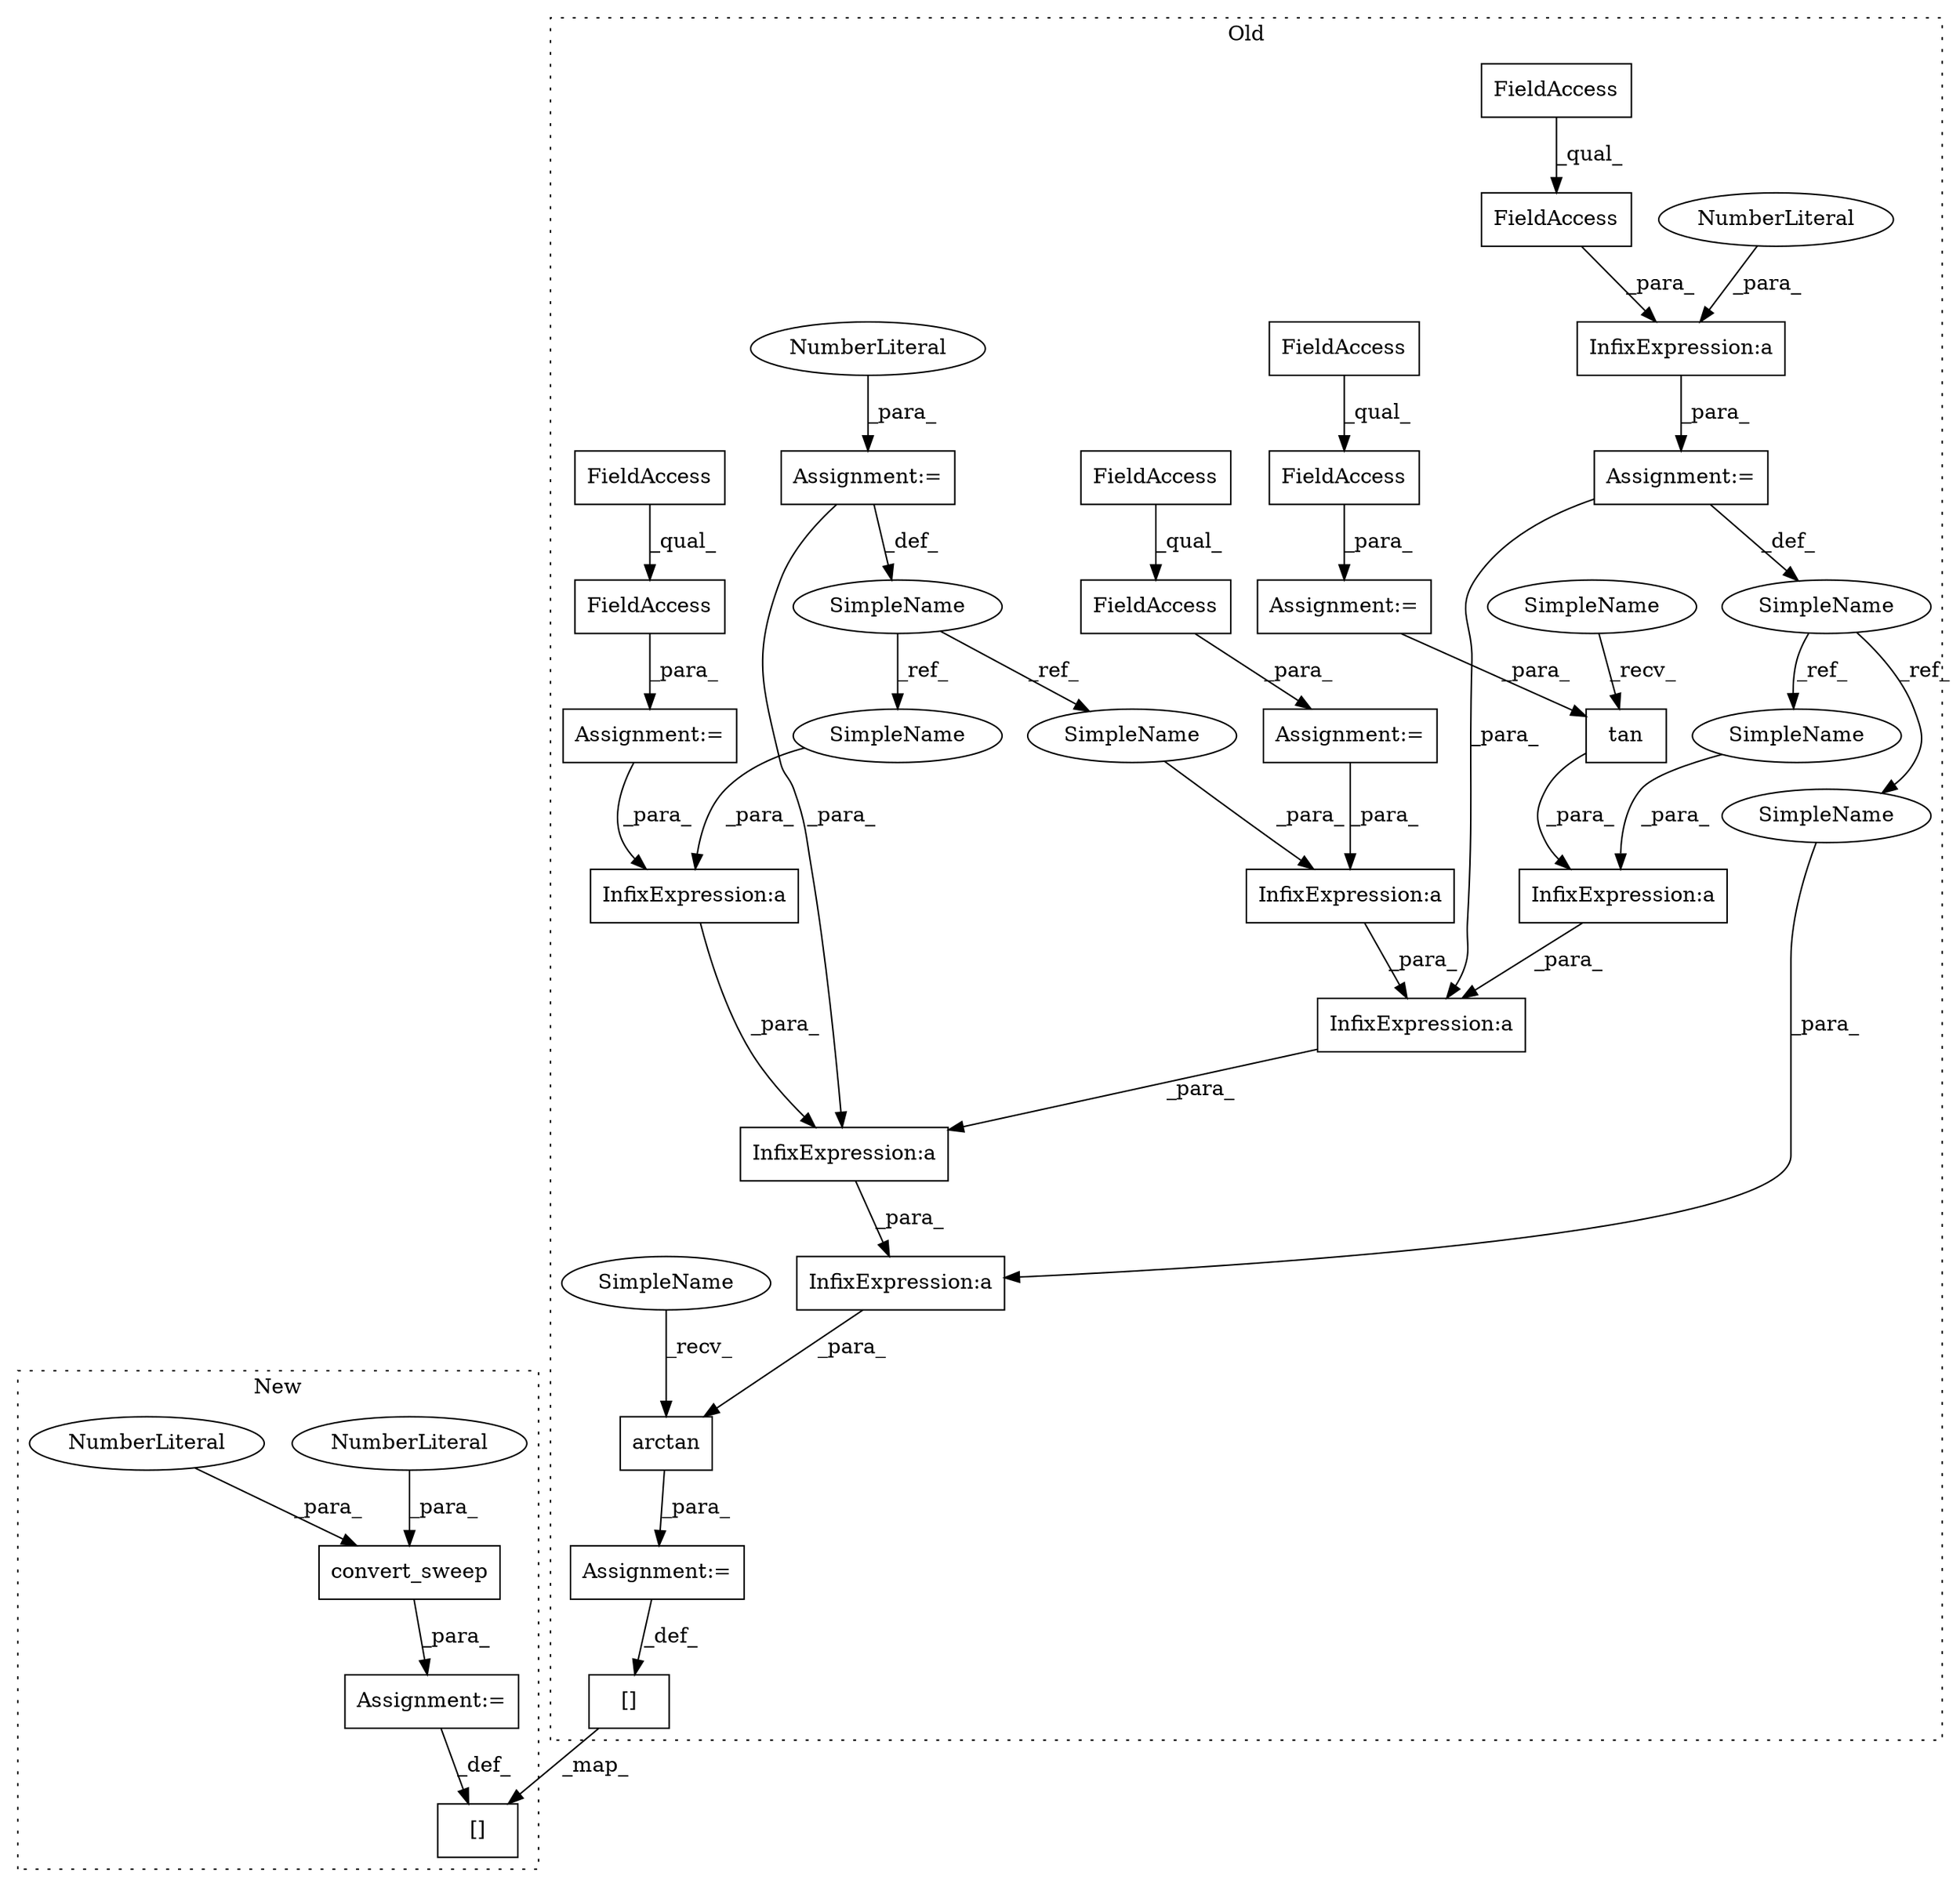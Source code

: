 digraph G {
subgraph cluster0 {
2 [label="tan" a="32" s="1219,1231" l="4,1" shape="box"];
4 [label="[]" a="2" s="1667,1691" l="11,1" shape="box"];
5 [label="InfixExpression:a" a="27" s="1232" l="3" shape="box"];
6 [label="InfixExpression:a" a="27" s="1245" l="3" shape="box"];
7 [label="InfixExpression:a" a="27" s="1202" l="3" shape="box"];
8 [label="InfixExpression:a" a="27" s="1251" l="3" shape="box"];
9 [label="InfixExpression:a" a="27" s="1208" l="3" shape="box"];
10 [label="InfixExpression:a" a="27" s="1259" l="3" shape="box"];
11 [label="InfixExpression:a" a="27" s="1142" l="3" shape="box"];
13 [label="NumberLiteral" a="34" s="1145" l="1" shape="ellipse"];
15 [label="arctan" a="32" s="1191,1271" l="7,1" shape="box"];
16 [label="FieldAccess" a="22" s="1117" l="25" shape="box"];
17 [label="FieldAccess" a="22" s="1117" l="15" shape="box"];
18 [label="SimpleName" a="42" s="1106" l="9" shape="ellipse"];
19 [label="SimpleName" a="42" s="1028" l="2" shape="ellipse"];
20 [label="Assignment:=" a="7" s="989" l="1" shape="box"];
21 [label="FieldAccess" a="22" s="990" l="30" shape="box"];
22 [label="FieldAccess" a="22" s="990" l="16" shape="box"];
24 [label="Assignment:=" a="7" s="1045" l="1" shape="box"];
25 [label="FieldAccess" a="22" s="1046" l="21" shape="box"];
26 [label="FieldAccess" a="22" s="1046" l="16" shape="box"];
27 [label="Assignment:=" a="7" s="1077" l="1" shape="box"];
28 [label="FieldAccess" a="22" s="1078" l="20" shape="box"];
29 [label="FieldAccess" a="22" s="1078" l="16" shape="box"];
30 [label="Assignment:=" a="7" s="1184" l="1" shape="box"];
31 [label="Assignment:=" a="7" s="1030" l="1" shape="box"];
32 [label="NumberLiteral" a="34" s="1031" l="4" shape="ellipse"];
33 [label="Assignment:=" a="7" s="1115" l="1" shape="box"];
34 [label="SimpleName" a="42" s="1262" l="9" shape="ellipse"];
35 [label="SimpleName" a="42" s="1235" l="9" shape="ellipse"];
36 [label="SimpleName" a="42" s="1205" l="2" shape="ellipse"];
37 [label="SimpleName" a="42" s="1249" l="2" shape="ellipse"];
38 [label="SimpleName" a="42" s="1213" l="5" shape="ellipse"];
39 [label="SimpleName" a="42" s="1185" l="5" shape="ellipse"];
label = "Old";
style="dotted";
}
subgraph cluster1 {
1 [label="convert_sweep" a="32" s="1055,1087" l="14,1" shape="box"];
3 [label="[]" a="2" s="1483,1507" l="11,1" shape="box"];
12 [label="NumberLiteral" a="34" s="1084" l="3" shape="ellipse"];
14 [label="NumberLiteral" a="34" s="1079" l="4" shape="ellipse"];
23 [label="Assignment:=" a="7" s="1054" l="1" shape="box"];
label = "New";
style="dotted";
}
1 -> 23 [label="_para_"];
2 -> 5 [label="_para_"];
4 -> 3 [label="_map_"];
5 -> 6 [label="_para_"];
6 -> 9 [label="_para_"];
7 -> 9 [label="_para_"];
8 -> 6 [label="_para_"];
9 -> 10 [label="_para_"];
10 -> 15 [label="_para_"];
11 -> 33 [label="_para_"];
12 -> 1 [label="_para_"];
13 -> 11 [label="_para_"];
14 -> 1 [label="_para_"];
15 -> 30 [label="_para_"];
16 -> 11 [label="_para_"];
17 -> 16 [label="_qual_"];
18 -> 34 [label="_ref_"];
18 -> 35 [label="_ref_"];
19 -> 36 [label="_ref_"];
19 -> 37 [label="_ref_"];
20 -> 2 [label="_para_"];
21 -> 20 [label="_para_"];
22 -> 21 [label="_qual_"];
23 -> 3 [label="_def_"];
24 -> 7 [label="_para_"];
25 -> 24 [label="_para_"];
26 -> 25 [label="_qual_"];
27 -> 8 [label="_para_"];
28 -> 27 [label="_para_"];
29 -> 28 [label="_qual_"];
30 -> 4 [label="_def_"];
31 -> 19 [label="_def_"];
31 -> 9 [label="_para_"];
32 -> 31 [label="_para_"];
33 -> 6 [label="_para_"];
33 -> 18 [label="_def_"];
34 -> 10 [label="_para_"];
35 -> 5 [label="_para_"];
36 -> 7 [label="_para_"];
37 -> 8 [label="_para_"];
38 -> 2 [label="_recv_"];
39 -> 15 [label="_recv_"];
}